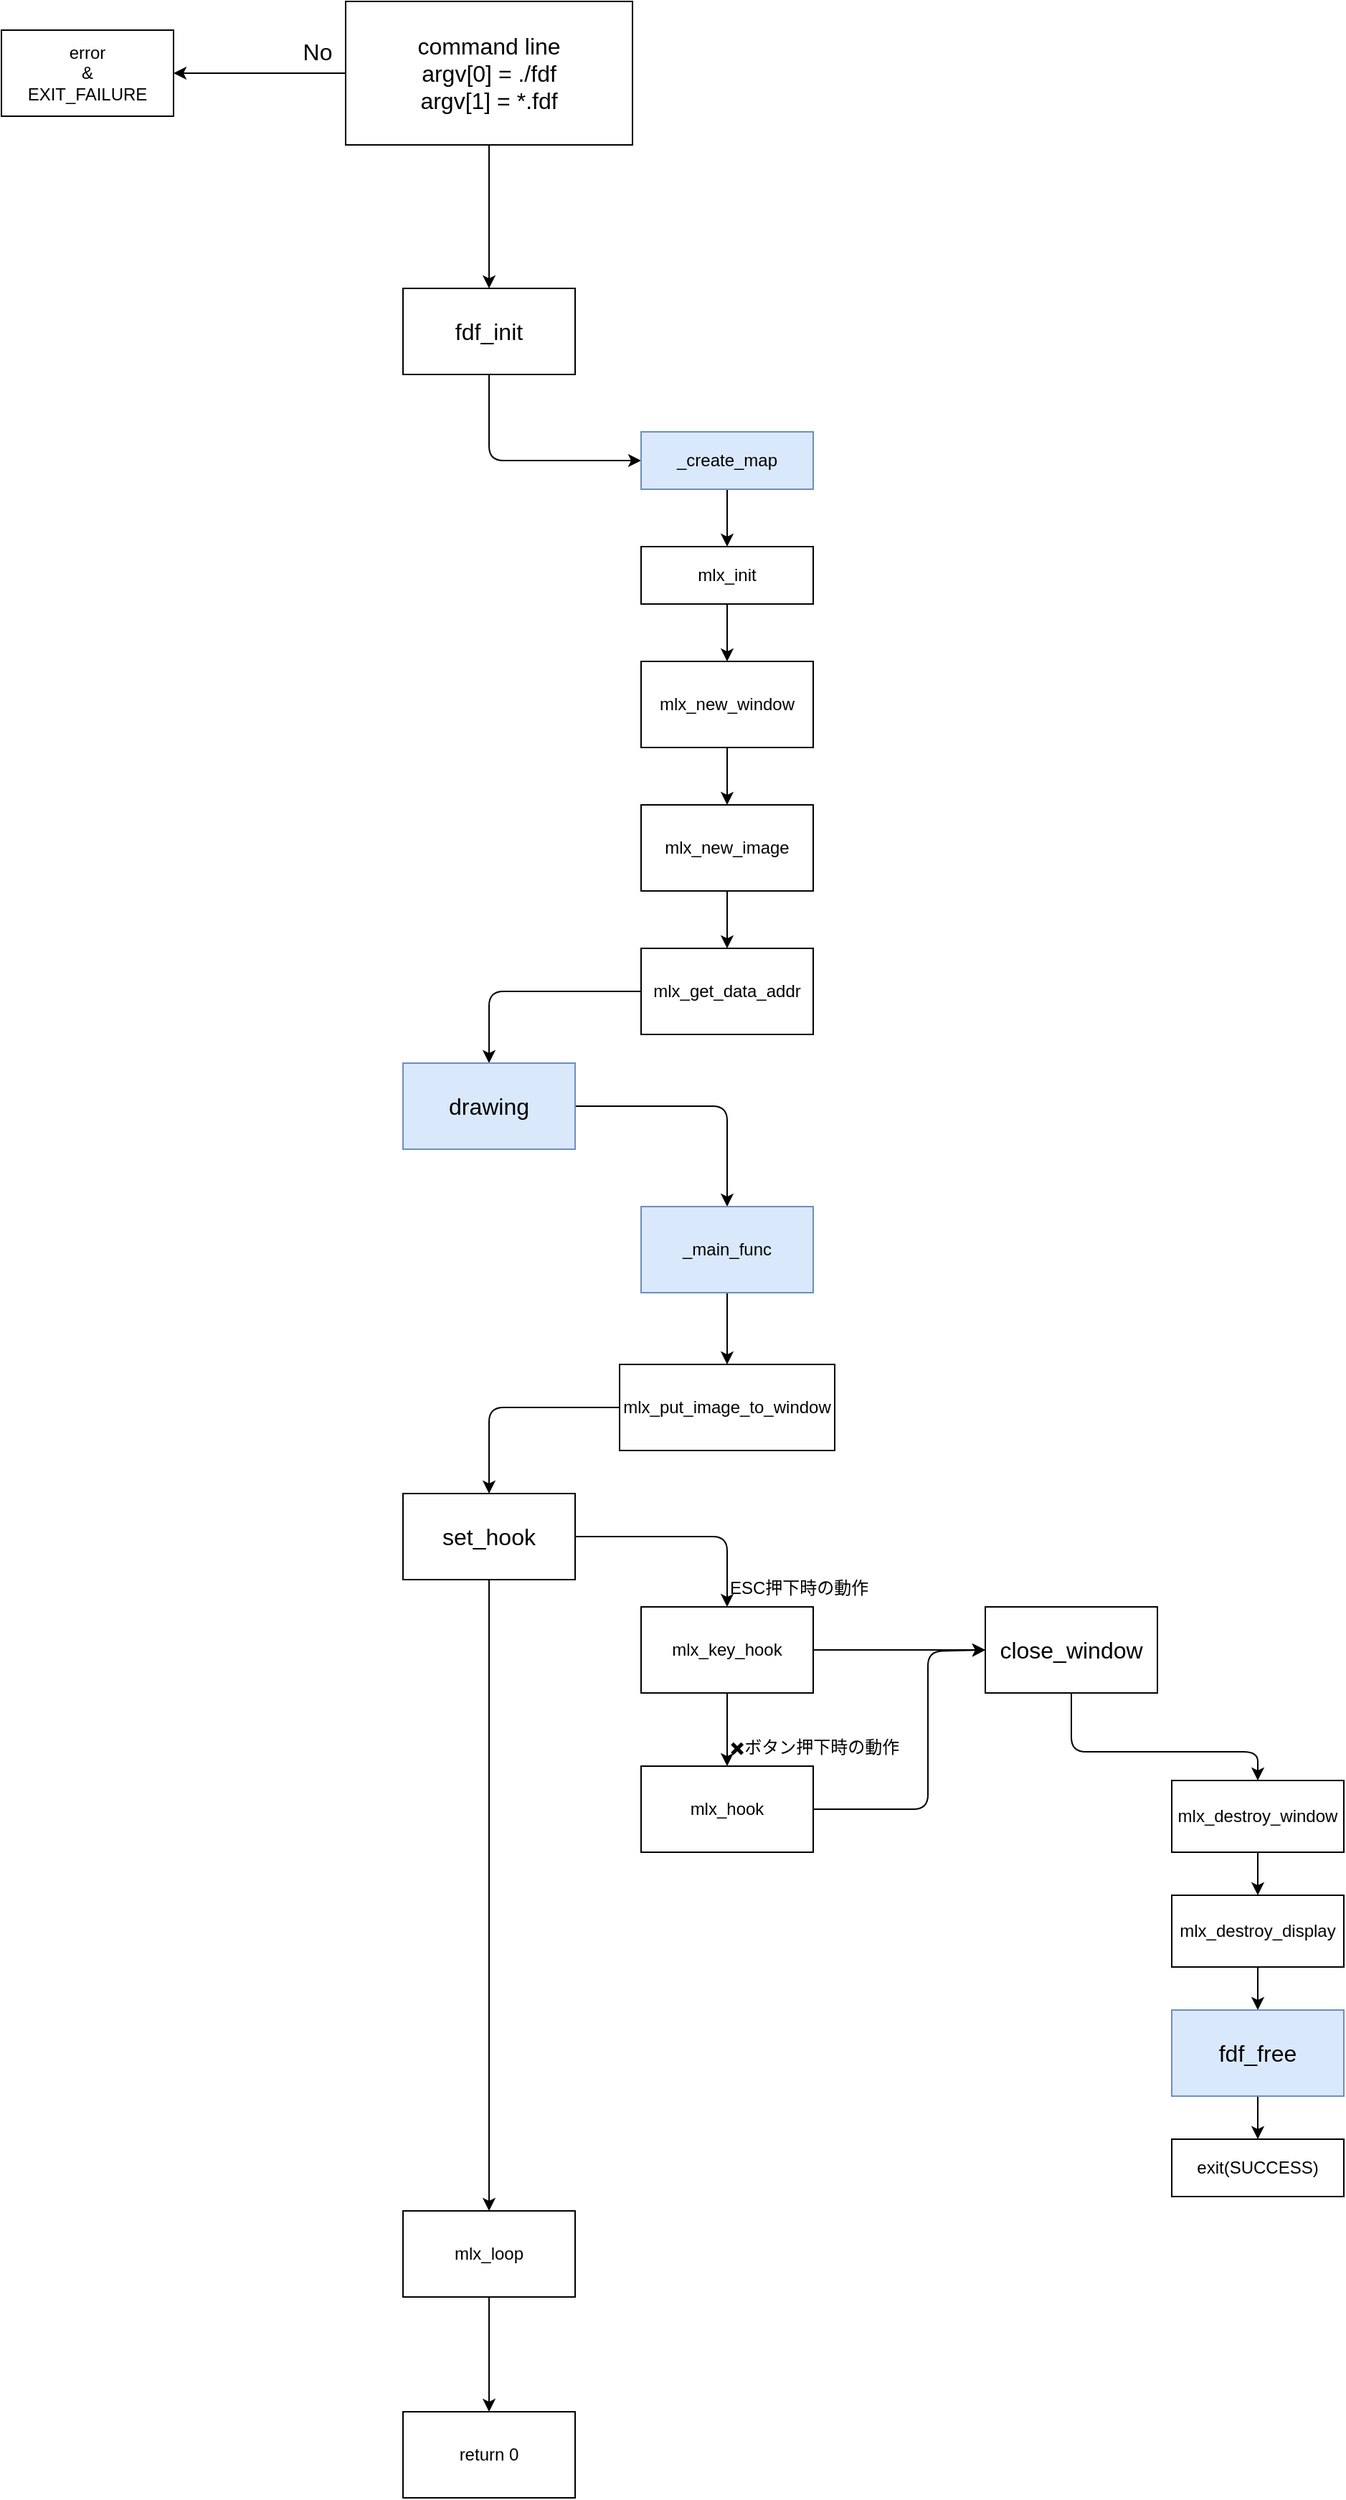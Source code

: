 <mxfile>
    <diagram id="vvYLByC-HOvtCeV6jzM4" name="ページ1">
        <mxGraphModel dx="819" dy="719" grid="1" gridSize="10" guides="1" tooltips="1" connect="1" arrows="1" fold="1" page="1" pageScale="1" pageWidth="827" pageHeight="1169" math="0" shadow="0">
            <root>
                <mxCell id="0"/>
                <mxCell id="1" parent="0"/>
                <mxCell id="4" value="" style="edgeStyle=none;html=1;fontSize=16;" edge="1" parent="1" source="2" target="3">
                    <mxGeometry relative="1" as="geometry"/>
                </mxCell>
                <mxCell id="7" value="" style="edgeStyle=none;html=1;fontSize=16;" edge="1" parent="1" source="2" target="6">
                    <mxGeometry relative="1" as="geometry"/>
                </mxCell>
                <mxCell id="2" value="&lt;font style=&quot;font-size: 16px;&quot;&gt;command line&lt;br&gt;argv[0] = ./fdf&lt;br&gt;argv[1] = *.fdf&lt;br&gt;&lt;/font&gt;" style="rounded=0;whiteSpace=wrap;html=1;" vertex="1" parent="1">
                    <mxGeometry x="314" y="50" width="200" height="100" as="geometry"/>
                </mxCell>
                <mxCell id="3" value="error&lt;br&gt;&amp;amp;&lt;br&gt;EXIT_FAILURE" style="whiteSpace=wrap;html=1;rounded=0;" vertex="1" parent="1">
                    <mxGeometry x="74" y="70" width="120" height="60" as="geometry"/>
                </mxCell>
                <mxCell id="5" value="No" style="text;html=1;align=center;verticalAlign=middle;resizable=0;points=[];autosize=1;strokeColor=none;fillColor=none;fontSize=16;" vertex="1" parent="1">
                    <mxGeometry x="274" y="70" width="40" height="30" as="geometry"/>
                </mxCell>
                <mxCell id="9" value="" style="edgeStyle=none;html=1;fontSize=16;" edge="1" parent="1" source="6" target="8">
                    <mxGeometry relative="1" as="geometry">
                        <Array as="points">
                            <mxPoint x="414" y="370"/>
                        </Array>
                    </mxGeometry>
                </mxCell>
                <mxCell id="6" value="&lt;font style=&quot;font-size: 16px;&quot;&gt;fdf_init&lt;/font&gt;" style="whiteSpace=wrap;html=1;rounded=0;" vertex="1" parent="1">
                    <mxGeometry x="354" y="250" width="120" height="60" as="geometry"/>
                </mxCell>
                <mxCell id="11" value="" style="edgeStyle=none;html=1;fontSize=16;" edge="1" parent="1" source="8" target="10">
                    <mxGeometry relative="1" as="geometry"/>
                </mxCell>
                <mxCell id="8" value="_create_map" style="whiteSpace=wrap;html=1;rounded=0;fillColor=#dae8fc;strokeColor=#6c8ebf;" vertex="1" parent="1">
                    <mxGeometry x="520" y="350" width="120" height="40" as="geometry"/>
                </mxCell>
                <mxCell id="13" value="" style="edgeStyle=none;html=1;fontSize=16;" edge="1" parent="1" source="10" target="12">
                    <mxGeometry relative="1" as="geometry"/>
                </mxCell>
                <mxCell id="10" value="mlx_init" style="whiteSpace=wrap;html=1;rounded=0;" vertex="1" parent="1">
                    <mxGeometry x="520" y="430" width="120" height="40" as="geometry"/>
                </mxCell>
                <mxCell id="15" value="" style="edgeStyle=none;html=1;fontSize=16;" edge="1" parent="1" source="12" target="14">
                    <mxGeometry relative="1" as="geometry"/>
                </mxCell>
                <mxCell id="12" value="mlx_new_window" style="whiteSpace=wrap;html=1;rounded=0;" vertex="1" parent="1">
                    <mxGeometry x="520" y="510" width="120" height="60" as="geometry"/>
                </mxCell>
                <mxCell id="18" value="" style="edgeStyle=none;html=1;fontSize=16;" edge="1" parent="1" source="14" target="17">
                    <mxGeometry relative="1" as="geometry"/>
                </mxCell>
                <mxCell id="14" value="mlx_new_image" style="whiteSpace=wrap;html=1;rounded=0;" vertex="1" parent="1">
                    <mxGeometry x="520" y="610" width="120" height="60" as="geometry"/>
                </mxCell>
                <mxCell id="20" value="" style="edgeStyle=none;html=1;fontSize=16;" edge="1" parent="1" source="17" target="19">
                    <mxGeometry relative="1" as="geometry">
                        <Array as="points">
                            <mxPoint x="414" y="740"/>
                        </Array>
                    </mxGeometry>
                </mxCell>
                <mxCell id="17" value="mlx_get_data_addr" style="whiteSpace=wrap;html=1;rounded=0;" vertex="1" parent="1">
                    <mxGeometry x="520" y="710" width="120" height="60" as="geometry"/>
                </mxCell>
                <mxCell id="22" value="" style="edgeStyle=none;html=1;fontSize=16;" edge="1" parent="1" source="19" target="21">
                    <mxGeometry relative="1" as="geometry">
                        <Array as="points">
                            <mxPoint x="580" y="820"/>
                        </Array>
                    </mxGeometry>
                </mxCell>
                <mxCell id="19" value="&lt;font style=&quot;font-size: 16px;&quot;&gt;drawing&lt;/font&gt;" style="whiteSpace=wrap;html=1;rounded=0;direction=west;fillColor=#dae8fc;strokeColor=#6c8ebf;" vertex="1" parent="1">
                    <mxGeometry x="354" y="790" width="120" height="60" as="geometry"/>
                </mxCell>
                <mxCell id="24" value="" style="edgeStyle=none;html=1;fontSize=16;" edge="1" parent="1" source="21" target="23">
                    <mxGeometry relative="1" as="geometry"/>
                </mxCell>
                <mxCell id="21" value="_main_func" style="whiteSpace=wrap;html=1;fillColor=#dae8fc;strokeColor=#6c8ebf;rounded=0;" vertex="1" parent="1">
                    <mxGeometry x="520" y="890" width="120" height="60" as="geometry"/>
                </mxCell>
                <mxCell id="30" value="" style="edgeStyle=none;html=1;fontSize=16;" edge="1" parent="1" source="23" target="29">
                    <mxGeometry relative="1" as="geometry">
                        <Array as="points">
                            <mxPoint x="414" y="1030"/>
                        </Array>
                    </mxGeometry>
                </mxCell>
                <mxCell id="23" value="mlx_put_image_to_window" style="whiteSpace=wrap;html=1;rounded=0;" vertex="1" parent="1">
                    <mxGeometry x="505" y="1000" width="150" height="60" as="geometry"/>
                </mxCell>
                <mxCell id="33" value="" style="edgeStyle=none;html=1;fontSize=16;" edge="1" parent="1" source="29" target="32">
                    <mxGeometry relative="1" as="geometry"/>
                </mxCell>
                <mxCell id="37" value="" style="edgeStyle=none;html=1;fontSize=16;" edge="1" parent="1" source="29" target="36">
                    <mxGeometry relative="1" as="geometry">
                        <Array as="points">
                            <mxPoint x="580" y="1120"/>
                        </Array>
                    </mxGeometry>
                </mxCell>
                <mxCell id="29" value="&lt;font style=&quot;font-size: 16px;&quot;&gt;set_hook&lt;/font&gt;" style="whiteSpace=wrap;html=1;rounded=0;" vertex="1" parent="1">
                    <mxGeometry x="354" y="1090" width="120" height="60" as="geometry"/>
                </mxCell>
                <mxCell id="35" value="" style="edgeStyle=none;html=1;fontSize=16;" edge="1" parent="1" source="32" target="34">
                    <mxGeometry relative="1" as="geometry"/>
                </mxCell>
                <mxCell id="32" value="mlx_loop" style="whiteSpace=wrap;html=1;rounded=0;direction=west;" vertex="1" parent="1">
                    <mxGeometry x="354" y="1590" width="120" height="60" as="geometry"/>
                </mxCell>
                <mxCell id="34" value="return 0" style="whiteSpace=wrap;html=1;rounded=0;" vertex="1" parent="1">
                    <mxGeometry x="354" y="1730" width="120" height="60" as="geometry"/>
                </mxCell>
                <mxCell id="39" value="" style="edgeStyle=none;html=1;fontSize=16;" edge="1" parent="1" source="36" target="38">
                    <mxGeometry relative="1" as="geometry"/>
                </mxCell>
                <mxCell id="49" value="" style="edgeStyle=none;html=1;fontSize=12;" edge="1" parent="1" source="36" target="48">
                    <mxGeometry relative="1" as="geometry"/>
                </mxCell>
                <mxCell id="36" value="mlx_key_hook" style="whiteSpace=wrap;html=1;rounded=0;" vertex="1" parent="1">
                    <mxGeometry x="520" y="1169" width="120" height="60" as="geometry"/>
                </mxCell>
                <mxCell id="50" style="edgeStyle=none;html=1;entryX=0;entryY=0.5;entryDx=0;entryDy=0;fontSize=12;" edge="1" parent="1" source="38" target="48">
                    <mxGeometry relative="1" as="geometry">
                        <Array as="points">
                            <mxPoint x="720" y="1310"/>
                            <mxPoint x="720" y="1200"/>
                        </Array>
                    </mxGeometry>
                </mxCell>
                <mxCell id="38" value="mlx_hook" style="whiteSpace=wrap;html=1;rounded=0;" vertex="1" parent="1">
                    <mxGeometry x="520" y="1280" width="120" height="60" as="geometry"/>
                </mxCell>
                <mxCell id="40" value="&lt;font style=&quot;font-size: 12px;&quot;&gt;✖️ボタン押下時の動作&lt;/font&gt;" style="text;html=1;align=left;verticalAlign=middle;resizable=0;points=[];autosize=1;strokeColor=none;fillColor=none;fontSize=16;" vertex="1" parent="1">
                    <mxGeometry x="580" y="1250" width="140" height="30" as="geometry"/>
                </mxCell>
                <mxCell id="41" value="&lt;font style=&quot;font-size: 12px;&quot;&gt;ESC押下時の動作&lt;/font&gt;" style="text;html=1;align=left;verticalAlign=middle;resizable=0;points=[];autosize=1;strokeColor=none;fillColor=none;fontSize=16;" vertex="1" parent="1">
                    <mxGeometry x="580" y="1139" width="120" height="30" as="geometry"/>
                </mxCell>
                <mxCell id="52" value="" style="edgeStyle=none;html=1;fontSize=16;" edge="1" parent="1" source="48" target="51">
                    <mxGeometry relative="1" as="geometry">
                        <Array as="points">
                            <mxPoint x="820" y="1270"/>
                            <mxPoint x="950" y="1270"/>
                        </Array>
                    </mxGeometry>
                </mxCell>
                <mxCell id="48" value="&lt;font style=&quot;font-size: 16px;&quot;&gt;close_window&lt;/font&gt;" style="whiteSpace=wrap;html=1;rounded=0;" vertex="1" parent="1">
                    <mxGeometry x="760" y="1169" width="120" height="60" as="geometry"/>
                </mxCell>
                <mxCell id="54" value="" style="edgeStyle=none;html=1;fontSize=16;" edge="1" parent="1" source="51" target="53">
                    <mxGeometry relative="1" as="geometry"/>
                </mxCell>
                <mxCell id="51" value="mlx_destroy_window" style="whiteSpace=wrap;html=1;rounded=0;" vertex="1" parent="1">
                    <mxGeometry x="890" y="1290" width="120" height="50" as="geometry"/>
                </mxCell>
                <mxCell id="56" value="" style="edgeStyle=none;html=1;fontSize=16;" edge="1" parent="1" source="53" target="55">
                    <mxGeometry relative="1" as="geometry"/>
                </mxCell>
                <mxCell id="53" value="mlx_destroy_display" style="whiteSpace=wrap;html=1;rounded=0;" vertex="1" parent="1">
                    <mxGeometry x="890" y="1370" width="120" height="50" as="geometry"/>
                </mxCell>
                <mxCell id="59" value="" style="edgeStyle=none;html=1;fontSize=16;" edge="1" parent="1" source="55" target="58">
                    <mxGeometry relative="1" as="geometry"/>
                </mxCell>
                <mxCell id="55" value="&lt;font style=&quot;font-size: 16px;&quot;&gt;fdf_free&lt;/font&gt;" style="whiteSpace=wrap;html=1;rounded=0;fillColor=#dae8fc;strokeColor=#6c8ebf;" vertex="1" parent="1">
                    <mxGeometry x="890" y="1450" width="120" height="60" as="geometry"/>
                </mxCell>
                <mxCell id="58" value="exit(SUCCESS)" style="whiteSpace=wrap;html=1;rounded=0;" vertex="1" parent="1">
                    <mxGeometry x="890" y="1540" width="120" height="40" as="geometry"/>
                </mxCell>
            </root>
        </mxGraphModel>
    </diagram>
</mxfile>